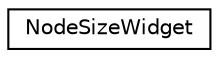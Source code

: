 digraph G
{
  edge [fontname="Helvetica",fontsize="10",labelfontname="Helvetica",labelfontsize="10"];
  node [fontname="Helvetica",fontsize="10",shape=record];
  rankdir=LR;
  Node1 [label="NodeSizeWidget",height=0.2,width=0.4,color="black", fillcolor="white", style="filled",URL="$df/d41/structNodeSizeWidget.html"];
}
